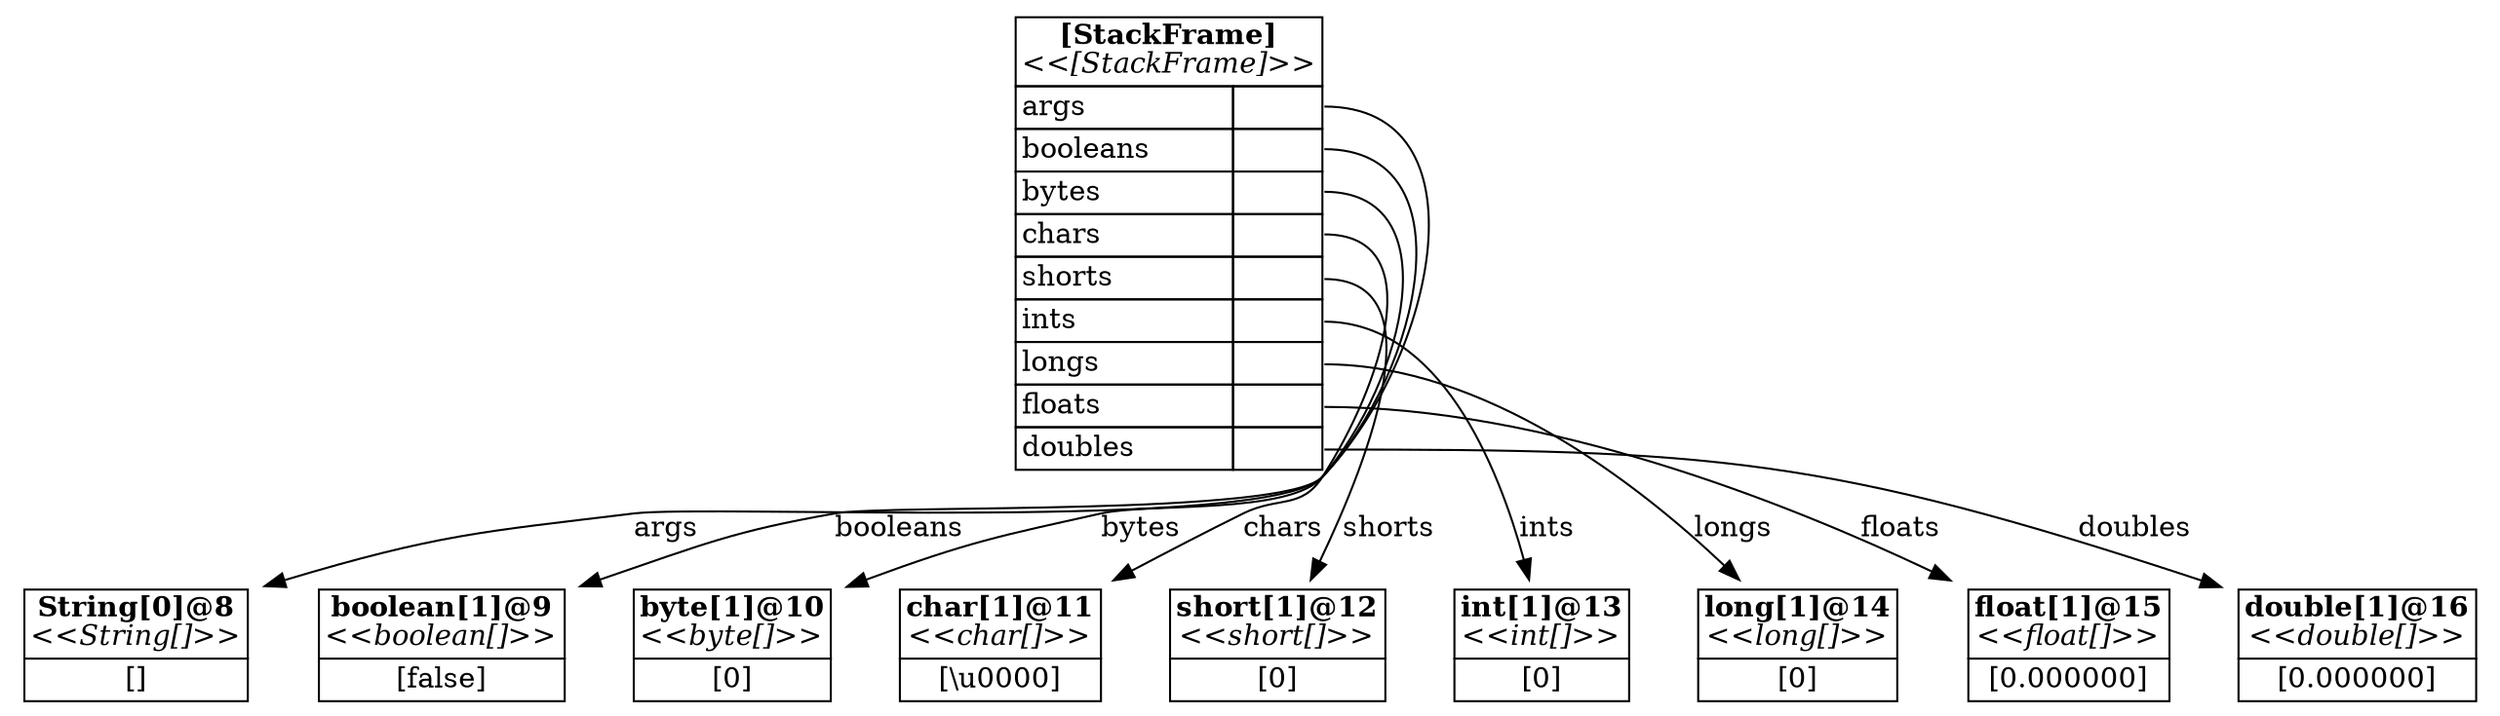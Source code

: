 digraph ObjectDiagram {
  node [shape=plaintext]
  _0f07b6f2a31cbd2e26428c51e8660b0dffe6e352 [label=<<table border="0" cellborder="1" cellspacing="0">
    <th><td colspan="2"><b>[StackFrame]</b><br/><i>&lt;&lt;[StackFrame]&gt;&gt;</i></td></th>
    <tr><td align="left">args</td><td align="left" port="args"></td></tr>
    <tr><td align="left">booleans</td><td align="left" port="booleans"></td></tr>
    <tr><td align="left">bytes</td><td align="left" port="bytes"></td></tr>
    <tr><td align="left">chars</td><td align="left" port="chars"></td></tr>
    <tr><td align="left">shorts</td><td align="left" port="shorts"></td></tr>
    <tr><td align="left">ints</td><td align="left" port="ints"></td></tr>
    <tr><td align="left">longs</td><td align="left" port="longs"></td></tr>
    <tr><td align="left">floats</td><td align="left" port="floats"></td></tr>
    <tr><td align="left">doubles</td><td align="left" port="doubles"></td></tr>
  </table>>]
  _482d9dec6ff954d68d94793f765be61dbc59cb47 [label=<<table border="0" cellborder="1" cellspacing="0">
    <th><td colspan="2"><b>String[0]@8</b><br/><i>&lt;&lt;String[]&gt;&gt;</i></td></th>
    <tr><td colspan="2">[]</td></tr>
  </table>>]
  _b154bfeb1a9320d40888ff4cdef84d83c4a0763e [label=<<table border="0" cellborder="1" cellspacing="0">
    <th><td colspan="2"><b>boolean[1]@9</b><br/><i>&lt;&lt;boolean[]&gt;&gt;</i></td></th>
    <tr><td colspan="2">[false]</td></tr>
  </table>>]
  _dd7b1158113ccb66341b847e268104fd10a73f08 [label=<<table border="0" cellborder="1" cellspacing="0">
    <th><td colspan="2"><b>byte[1]@10</b><br/><i>&lt;&lt;byte[]&gt;&gt;</i></td></th>
    <tr><td colspan="2">[0]</td></tr>
  </table>>]
  _107a7f5ab9da095e7ebc472daf37a4b638129ed8 [label=<<table border="0" cellborder="1" cellspacing="0">
    <th><td colspan="2"><b>char[1]@11</b><br/><i>&lt;&lt;char[]&gt;&gt;</i></td></th>
    <tr><td colspan="2">[\u0000]</td></tr>
  </table>>]
  _fad48851f910c6ef0f8c63d5e047b6288c977977 [label=<<table border="0" cellborder="1" cellspacing="0">
    <th><td colspan="2"><b>short[1]@12</b><br/><i>&lt;&lt;short[]&gt;&gt;</i></td></th>
    <tr><td colspan="2">[0]</td></tr>
  </table>>]
  _b44837f8cf9531d95542f988ac73cd2a7cfe6bc2 [label=<<table border="0" cellborder="1" cellspacing="0">
    <th><td colspan="2"><b>int[1]@13</b><br/><i>&lt;&lt;int[]&gt;&gt;</i></td></th>
    <tr><td colspan="2">[0]</td></tr>
  </table>>]
  _fcfd466207315f120afc973f533b6ed01d5330bc [label=<<table border="0" cellborder="1" cellspacing="0">
    <th><td colspan="2"><b>long[1]@14</b><br/><i>&lt;&lt;long[]&gt;&gt;</i></td></th>
    <tr><td colspan="2">[0]</td></tr>
  </table>>]
  _a2d4f1721001eb4a4a134b6572cef2f2015c2280 [label=<<table border="0" cellborder="1" cellspacing="0">
    <th><td colspan="2"><b>float[1]@15</b><br/><i>&lt;&lt;float[]&gt;&gt;</i></td></th>
    <tr><td colspan="2">[0.000000]</td></tr>
  </table>>]
  _8aab52297f8c7f19a95f5ce7a264c03b1cea2d1e [label=<<table border="0" cellborder="1" cellspacing="0">
    <th><td colspan="2"><b>double[1]@16</b><br/><i>&lt;&lt;double[]&gt;&gt;</i></td></th>
    <tr><td colspan="2">[0.000000]</td></tr>
  </table>>]
  _0f07b6f2a31cbd2e26428c51e8660b0dffe6e352:args -> _482d9dec6ff954d68d94793f765be61dbc59cb47 [label="args"]
  _0f07b6f2a31cbd2e26428c51e8660b0dffe6e352:booleans -> _b154bfeb1a9320d40888ff4cdef84d83c4a0763e [label="booleans"]
  _0f07b6f2a31cbd2e26428c51e8660b0dffe6e352:bytes -> _dd7b1158113ccb66341b847e268104fd10a73f08 [label="bytes"]
  _0f07b6f2a31cbd2e26428c51e8660b0dffe6e352:chars -> _107a7f5ab9da095e7ebc472daf37a4b638129ed8 [label="chars"]
  _0f07b6f2a31cbd2e26428c51e8660b0dffe6e352:shorts -> _fad48851f910c6ef0f8c63d5e047b6288c977977 [label="shorts"]
  _0f07b6f2a31cbd2e26428c51e8660b0dffe6e352:ints -> _b44837f8cf9531d95542f988ac73cd2a7cfe6bc2 [label="ints"]
  _0f07b6f2a31cbd2e26428c51e8660b0dffe6e352:longs -> _fcfd466207315f120afc973f533b6ed01d5330bc [label="longs"]
  _0f07b6f2a31cbd2e26428c51e8660b0dffe6e352:floats -> _a2d4f1721001eb4a4a134b6572cef2f2015c2280 [label="floats"]
  _0f07b6f2a31cbd2e26428c51e8660b0dffe6e352:doubles -> _8aab52297f8c7f19a95f5ce7a264c03b1cea2d1e [label="doubles"]
}
